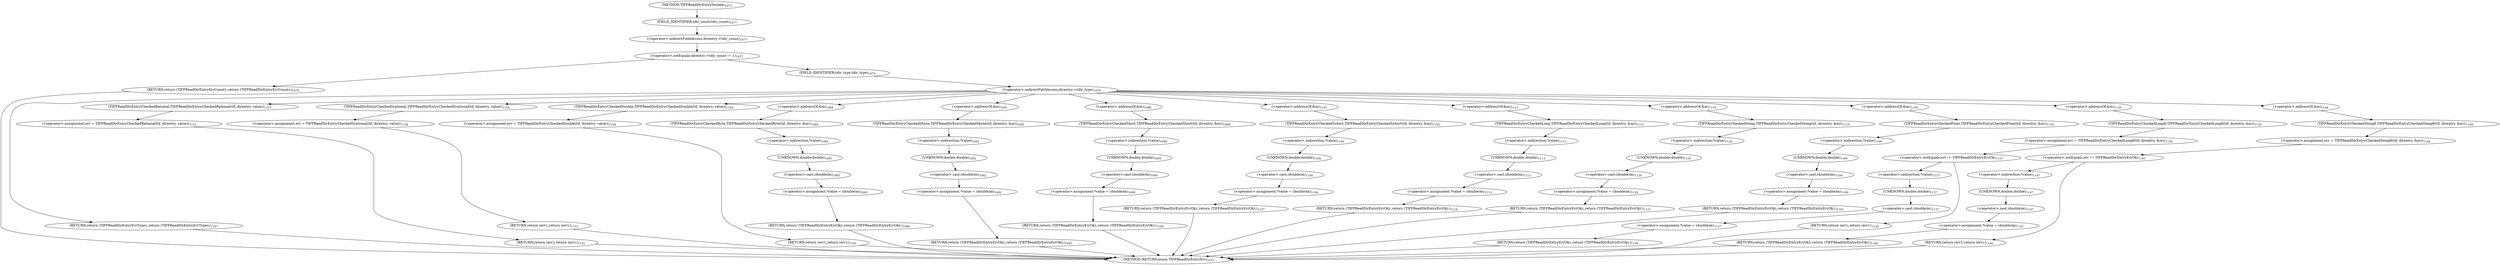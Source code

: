 digraph "TIFFReadDirEntryDouble" {  
"80435" [label = <(&lt;operator&gt;.notEquals,direntry-&gt;tdir_count != 1)<SUB>1077</SUB>> ]
"80444" [label = <(&lt;operator&gt;.indirectFieldAccess,direntry-&gt;tdir_type)<SUB>1079</SUB>> ]
"80436" [label = <(&lt;operator&gt;.indirectFieldAccess,direntry-&gt;tdir_count)<SUB>1077</SUB>> ]
"80441" [label = <(RETURN,return (TIFFReadDirEntryErrCount);,return (TIFFReadDirEntryErrCount);)<SUB>1078</SUB>> ]
"80446" [label = <(FIELD_IDENTIFIER,tdir_type,tdir_type)<SUB>1079</SUB>> ]
"80604" [label = <(&lt;operator&gt;.assignment,err = TIFFReadDirEntryCheckedRational(tif, direntry, value))<SUB>1151</SUB>> ]
"80610" [label = <(RETURN,return (err);,return (err);)<SUB>1152</SUB>> ]
"80614" [label = <(&lt;operator&gt;.assignment,err = TIFFReadDirEntryCheckedSrational(tif, direntry, value))<SUB>1154</SUB>> ]
"80620" [label = <(RETURN,return (err);,return (err);)<SUB>1155</SUB>> ]
"80641" [label = <(&lt;operator&gt;.assignment,err = TIFFReadDirEntryCheckedDouble(tif, direntry, value))<SUB>1164</SUB>> ]
"80647" [label = <(RETURN,return (err);,return (err);)<SUB>1165</SUB>> ]
"80650" [label = <(RETURN,return (TIFFReadDirEntryErrType);,return (TIFFReadDirEntryErrType);)<SUB>1167</SUB>> ]
"80438" [label = <(FIELD_IDENTIFIER,tdir_count,tdir_count)<SUB>1077</SUB>> ]
"80452" [label = <(TIFFReadDirEntryCheckedByte,TIFFReadDirEntryCheckedByte(tif, direntry, &amp;m))<SUB>1084</SUB>> ]
"80457" [label = <(&lt;operator&gt;.assignment,*value = (double)m)<SUB>1085</SUB>> ]
"80463" [label = <(RETURN,return (TIFFReadDirEntryErrOk);,return (TIFFReadDirEntryErrOk);)<SUB>1086</SUB>> ]
"80469" [label = <(TIFFReadDirEntryCheckedSbyte,TIFFReadDirEntryCheckedSbyte(tif, direntry, &amp;m))<SUB>1091</SUB>> ]
"80474" [label = <(&lt;operator&gt;.assignment,*value = (double)m)<SUB>1092</SUB>> ]
"80480" [label = <(RETURN,return (TIFFReadDirEntryErrOk);,return (TIFFReadDirEntryErrOk);)<SUB>1093</SUB>> ]
"80486" [label = <(TIFFReadDirEntryCheckedShort,TIFFReadDirEntryCheckedShort(tif, direntry, &amp;m))<SUB>1098</SUB>> ]
"80491" [label = <(&lt;operator&gt;.assignment,*value = (double)m)<SUB>1099</SUB>> ]
"80497" [label = <(RETURN,return (TIFFReadDirEntryErrOk);,return (TIFFReadDirEntryErrOk);)<SUB>1100</SUB>> ]
"80503" [label = <(TIFFReadDirEntryCheckedSshort,TIFFReadDirEntryCheckedSshort(tif, direntry, &amp;m))<SUB>1105</SUB>> ]
"80508" [label = <(&lt;operator&gt;.assignment,*value = (double)m)<SUB>1106</SUB>> ]
"80514" [label = <(RETURN,return (TIFFReadDirEntryErrOk);,return (TIFFReadDirEntryErrOk);)<SUB>1107</SUB>> ]
"80520" [label = <(TIFFReadDirEntryCheckedLong,TIFFReadDirEntryCheckedLong(tif, direntry, &amp;m))<SUB>1112</SUB>> ]
"80525" [label = <(&lt;operator&gt;.assignment,*value = (double)m)<SUB>1113</SUB>> ]
"80531" [label = <(RETURN,return (TIFFReadDirEntryErrOk);,return (TIFFReadDirEntryErrOk);)<SUB>1114</SUB>> ]
"80537" [label = <(TIFFReadDirEntryCheckedSlong,TIFFReadDirEntryCheckedSlong(tif, direntry, &amp;m))<SUB>1119</SUB>> ]
"80542" [label = <(&lt;operator&gt;.assignment,*value = (double)m)<SUB>1120</SUB>> ]
"80548" [label = <(RETURN,return (TIFFReadDirEntryErrOk);,return (TIFFReadDirEntryErrOk);)<SUB>1121</SUB>> ]
"80554" [label = <(&lt;operator&gt;.assignment,err = TIFFReadDirEntryCheckedLong8(tif, direntry, &amp;m))<SUB>1126</SUB>> ]
"80568" [label = <(&lt;operator&gt;.assignment,*value = (double)m)<SUB>1137</SUB>> ]
"80574" [label = <(RETURN,return (TIFFReadDirEntryErrOk);,return (TIFFReadDirEntryErrOk);)<SUB>1139</SUB>> ]
"80580" [label = <(&lt;operator&gt;.assignment,err = TIFFReadDirEntryCheckedSlong8(tif, direntry, &amp;m))<SUB>1144</SUB>> ]
"80594" [label = <(&lt;operator&gt;.assignment,*value = (double)m)<SUB>1147</SUB>> ]
"80600" [label = <(RETURN,return (TIFFReadDirEntryErrOk);,return (TIFFReadDirEntryErrOk);)<SUB>1148</SUB>> ]
"80606" [label = <(TIFFReadDirEntryCheckedRational,TIFFReadDirEntryCheckedRational(tif, direntry, value))<SUB>1151</SUB>> ]
"80616" [label = <(TIFFReadDirEntryCheckedSrational,TIFFReadDirEntryCheckedSrational(tif, direntry, value))<SUB>1154</SUB>> ]
"80626" [label = <(TIFFReadDirEntryCheckedFloat,TIFFReadDirEntryCheckedFloat(tif, direntry, &amp;m))<SUB>1159</SUB>> ]
"80631" [label = <(&lt;operator&gt;.assignment,*value = (double)m)<SUB>1160</SUB>> ]
"80637" [label = <(RETURN,return (TIFFReadDirEntryErrOk);,return (TIFFReadDirEntryErrOk);)<SUB>1161</SUB>> ]
"80643" [label = <(TIFFReadDirEntryCheckedDouble,TIFFReadDirEntryCheckedDouble(tif, direntry, value))<SUB>1164</SUB>> ]
"80455" [label = <(&lt;operator&gt;.addressOf,&amp;m)<SUB>1084</SUB>> ]
"80458" [label = <(&lt;operator&gt;.indirection,*value)<SUB>1085</SUB>> ]
"80460" [label = <(&lt;operator&gt;.cast,(double)m)<SUB>1085</SUB>> ]
"80472" [label = <(&lt;operator&gt;.addressOf,&amp;m)<SUB>1091</SUB>> ]
"80475" [label = <(&lt;operator&gt;.indirection,*value)<SUB>1092</SUB>> ]
"80477" [label = <(&lt;operator&gt;.cast,(double)m)<SUB>1092</SUB>> ]
"80489" [label = <(&lt;operator&gt;.addressOf,&amp;m)<SUB>1098</SUB>> ]
"80492" [label = <(&lt;operator&gt;.indirection,*value)<SUB>1099</SUB>> ]
"80494" [label = <(&lt;operator&gt;.cast,(double)m)<SUB>1099</SUB>> ]
"80506" [label = <(&lt;operator&gt;.addressOf,&amp;m)<SUB>1105</SUB>> ]
"80509" [label = <(&lt;operator&gt;.indirection,*value)<SUB>1106</SUB>> ]
"80511" [label = <(&lt;operator&gt;.cast,(double)m)<SUB>1106</SUB>> ]
"80523" [label = <(&lt;operator&gt;.addressOf,&amp;m)<SUB>1112</SUB>> ]
"80526" [label = <(&lt;operator&gt;.indirection,*value)<SUB>1113</SUB>> ]
"80528" [label = <(&lt;operator&gt;.cast,(double)m)<SUB>1113</SUB>> ]
"80540" [label = <(&lt;operator&gt;.addressOf,&amp;m)<SUB>1119</SUB>> ]
"80543" [label = <(&lt;operator&gt;.indirection,*value)<SUB>1120</SUB>> ]
"80545" [label = <(&lt;operator&gt;.cast,(double)m)<SUB>1120</SUB>> ]
"80556" [label = <(TIFFReadDirEntryCheckedLong8,TIFFReadDirEntryCheckedLong8(tif, direntry, &amp;m))<SUB>1126</SUB>> ]
"80562" [label = <(&lt;operator&gt;.notEquals,err != TIFFReadDirEntryErrOk)<SUB>1127</SUB>> ]
"80569" [label = <(&lt;operator&gt;.indirection,*value)<SUB>1137</SUB>> ]
"80571" [label = <(&lt;operator&gt;.cast,(double)m)<SUB>1137</SUB>> ]
"80582" [label = <(TIFFReadDirEntryCheckedSlong8,TIFFReadDirEntryCheckedSlong8(tif, direntry, &amp;m))<SUB>1144</SUB>> ]
"80588" [label = <(&lt;operator&gt;.notEquals,err != TIFFReadDirEntryErrOk)<SUB>1145</SUB>> ]
"80595" [label = <(&lt;operator&gt;.indirection,*value)<SUB>1147</SUB>> ]
"80597" [label = <(&lt;operator&gt;.cast,(double)m)<SUB>1147</SUB>> ]
"80629" [label = <(&lt;operator&gt;.addressOf,&amp;m)<SUB>1159</SUB>> ]
"80632" [label = <(&lt;operator&gt;.indirection,*value)<SUB>1160</SUB>> ]
"80634" [label = <(&lt;operator&gt;.cast,(double)m)<SUB>1160</SUB>> ]
"80461" [label = <(UNKNOWN,double,double)<SUB>1085</SUB>> ]
"80478" [label = <(UNKNOWN,double,double)<SUB>1092</SUB>> ]
"80495" [label = <(UNKNOWN,double,double)<SUB>1099</SUB>> ]
"80512" [label = <(UNKNOWN,double,double)<SUB>1106</SUB>> ]
"80529" [label = <(UNKNOWN,double,double)<SUB>1113</SUB>> ]
"80546" [label = <(UNKNOWN,double,double)<SUB>1120</SUB>> ]
"80559" [label = <(&lt;operator&gt;.addressOf,&amp;m)<SUB>1126</SUB>> ]
"80566" [label = <(RETURN,return (err);,return (err);)<SUB>1128</SUB>> ]
"80572" [label = <(UNKNOWN,double,double)<SUB>1137</SUB>> ]
"80585" [label = <(&lt;operator&gt;.addressOf,&amp;m)<SUB>1144</SUB>> ]
"80592" [label = <(RETURN,return (err);,return (err);)<SUB>1146</SUB>> ]
"80598" [label = <(UNKNOWN,double,double)<SUB>1147</SUB>> ]
"80635" [label = <(UNKNOWN,double,double)<SUB>1160</SUB>> ]
"80428" [label = <(METHOD,TIFFReadDirEntryDouble)<SUB>1073</SUB>> ]
"80652" [label = <(METHOD_RETURN,enum TIFFReadDirEntryErr)<SUB>1073</SUB>> ]
  "80435" -> "80441" 
  "80435" -> "80446" 
  "80444" -> "80455" 
  "80444" -> "80472" 
  "80444" -> "80489" 
  "80444" -> "80506" 
  "80444" -> "80523" 
  "80444" -> "80540" 
  "80444" -> "80559" 
  "80444" -> "80585" 
  "80444" -> "80606" 
  "80444" -> "80616" 
  "80444" -> "80629" 
  "80444" -> "80643" 
  "80444" -> "80650" 
  "80436" -> "80435" 
  "80441" -> "80652" 
  "80446" -> "80444" 
  "80604" -> "80610" 
  "80610" -> "80652" 
  "80614" -> "80620" 
  "80620" -> "80652" 
  "80641" -> "80647" 
  "80647" -> "80652" 
  "80650" -> "80652" 
  "80438" -> "80436" 
  "80452" -> "80458" 
  "80457" -> "80463" 
  "80463" -> "80652" 
  "80469" -> "80475" 
  "80474" -> "80480" 
  "80480" -> "80652" 
  "80486" -> "80492" 
  "80491" -> "80497" 
  "80497" -> "80652" 
  "80503" -> "80509" 
  "80508" -> "80514" 
  "80514" -> "80652" 
  "80520" -> "80526" 
  "80525" -> "80531" 
  "80531" -> "80652" 
  "80537" -> "80543" 
  "80542" -> "80548" 
  "80548" -> "80652" 
  "80554" -> "80562" 
  "80568" -> "80574" 
  "80574" -> "80652" 
  "80580" -> "80588" 
  "80594" -> "80600" 
  "80600" -> "80652" 
  "80606" -> "80604" 
  "80616" -> "80614" 
  "80626" -> "80632" 
  "80631" -> "80637" 
  "80637" -> "80652" 
  "80643" -> "80641" 
  "80455" -> "80452" 
  "80458" -> "80461" 
  "80460" -> "80457" 
  "80472" -> "80469" 
  "80475" -> "80478" 
  "80477" -> "80474" 
  "80489" -> "80486" 
  "80492" -> "80495" 
  "80494" -> "80491" 
  "80506" -> "80503" 
  "80509" -> "80512" 
  "80511" -> "80508" 
  "80523" -> "80520" 
  "80526" -> "80529" 
  "80528" -> "80525" 
  "80540" -> "80537" 
  "80543" -> "80546" 
  "80545" -> "80542" 
  "80556" -> "80554" 
  "80562" -> "80566" 
  "80562" -> "80569" 
  "80569" -> "80572" 
  "80571" -> "80568" 
  "80582" -> "80580" 
  "80588" -> "80592" 
  "80588" -> "80595" 
  "80595" -> "80598" 
  "80597" -> "80594" 
  "80629" -> "80626" 
  "80632" -> "80635" 
  "80634" -> "80631" 
  "80461" -> "80460" 
  "80478" -> "80477" 
  "80495" -> "80494" 
  "80512" -> "80511" 
  "80529" -> "80528" 
  "80546" -> "80545" 
  "80559" -> "80556" 
  "80566" -> "80652" 
  "80572" -> "80571" 
  "80585" -> "80582" 
  "80592" -> "80652" 
  "80598" -> "80597" 
  "80635" -> "80634" 
  "80428" -> "80438" 
}
